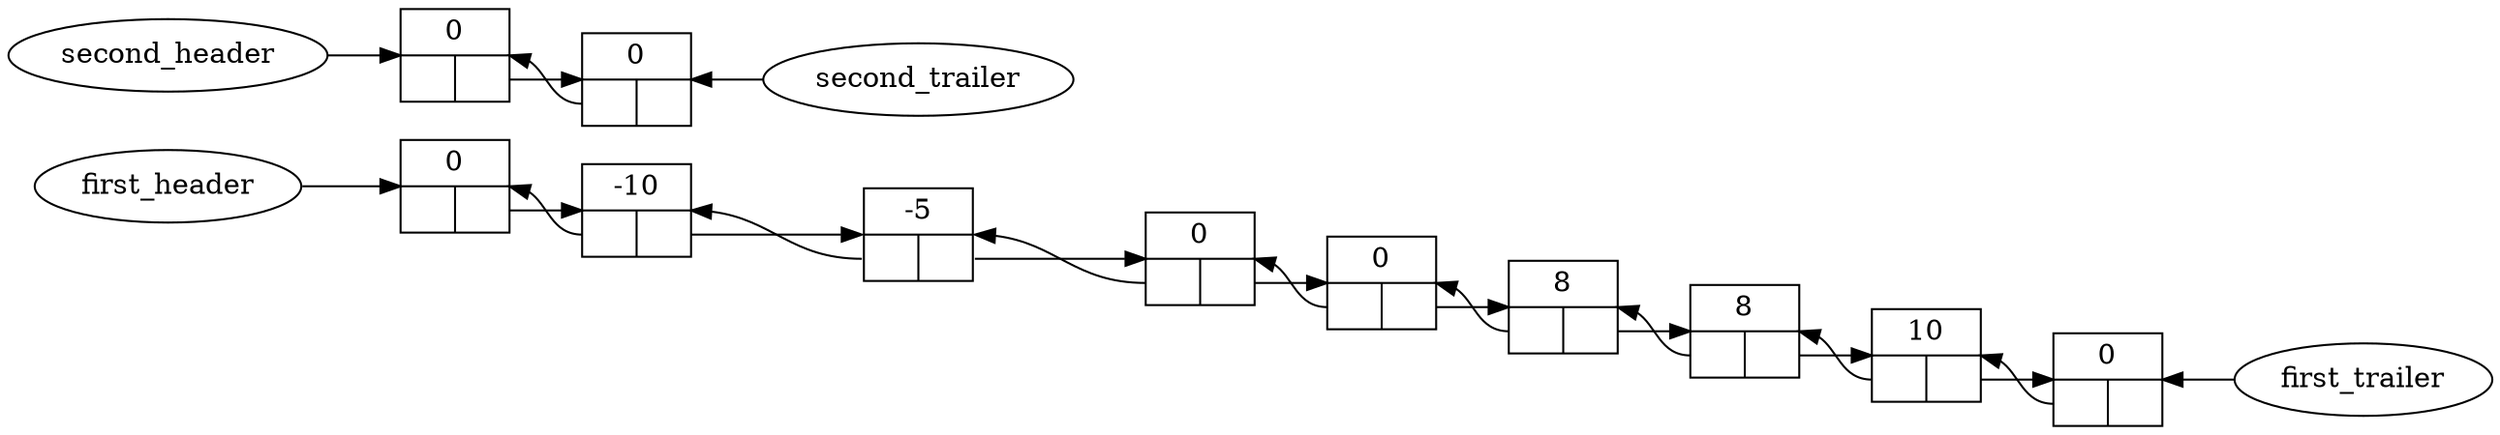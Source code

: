 digraph {
rankdir=LR;
first_header [shape=ellipse];
first_trailer [shape=ellipse];
second_header [shape=ellipse];
second_trailer [shape=ellipse];
node4423944720 [shape=record, label="0 | { <prev> | <next> }"];
node4423944752 [shape=record, label="-5 | { <prev> | <next> }"];
node4423944784 [shape=record, label="8 | { <prev> | <next> }"];
node4423944816 [shape=record, label="10 | { <prev> | <next> }"];
node4423945328 [shape=record, label="0 | { <prev> | <next> }"];
node4423945360 [shape=record, label="0 | { <prev> | <next> }"];
node4423945392 [shape=record, label="-10 | { <prev> | <next> }"];
node4423945424 [shape=record, label="0 | { <prev> | <next> }"];
node4423945488 [shape=record, label="0 | { <prev> | <next> }"];
node4423945520 [shape=record, label="8 | { <prev> | <next> }"];
node4423945584 [shape=record, label="0 | { <prev> | <next> }"];
first_header -> node4423945328:w;
node4423945360:e -> first_trailer [dir=back];
second_header -> node4423945584:w;
node4423944720:e -> second_trailer [dir=back];
node4423944720:prev:w -> node4423945584:e [weight=0];
node4423944752:next:e -> node4423945424:w;
node4423944752:prev:w -> node4423945392:e [weight=0];
node4423944784:next:e -> node4423945520:w;
node4423944784:prev:w -> node4423945488:e [weight=0];
node4423944816:next:e -> node4423945360:w;
node4423944816:prev:w -> node4423945520:e [weight=0];
node4423945328:next:e -> node4423945392:w;
node4423945360:prev:w -> node4423944816:e [weight=0];
node4423945392:next:e -> node4423944752:w;
node4423945392:prev:w -> node4423945328:e [weight=0];
node4423945424:next:e -> node4423945488:w;
node4423945424:prev:w -> node4423944752:e [weight=0];
node4423945488:next:e -> node4423944784:w;
node4423945488:prev:w -> node4423945424:e [weight=0];
node4423945520:next:e -> node4423944816:w;
node4423945520:prev:w -> node4423944784:e [weight=0];
node4423945584:next:e -> node4423944720:w;
}
